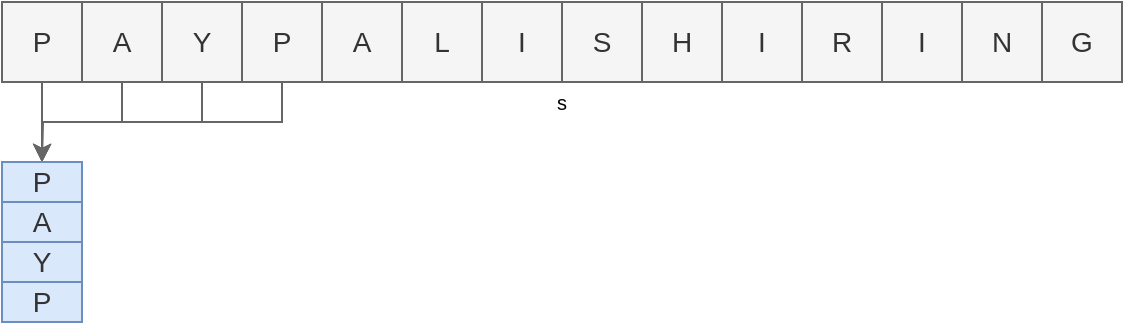 <mxfile version="26.0.9" pages="5">
  <diagram name="1" id="raGk_D8FTLXwgUmbc4jt">
    <mxGraphModel dx="1185" dy="703" grid="1" gridSize="10" guides="1" tooltips="1" connect="1" arrows="1" fold="1" page="1" pageScale="1" pageWidth="640" pageHeight="240" math="0" shadow="0">
      <root>
        <mxCell id="0" />
        <mxCell id="1" parent="0" />
        <mxCell id="SknVcffftGYhGxAlP0kb-1" style="edgeStyle=orthogonalEdgeStyle;rounded=0;orthogonalLoop=1;jettySize=auto;html=1;exitX=0.5;exitY=1;exitDx=0;exitDy=0;entryX=0.5;entryY=0;entryDx=0;entryDy=0;fillColor=#f5f5f5;strokeColor=#666666;" parent="1" source="zCmTgFsGxIaxcytd8qIg-1" target="fccvtc8DS6wXHd91cFdi-12" edge="1">
          <mxGeometry relative="1" as="geometry" />
        </mxCell>
        <mxCell id="zCmTgFsGxIaxcytd8qIg-1" value="P" style="text;html=1;align=center;verticalAlign=middle;whiteSpace=wrap;rounded=0;fillColor=#f5f5f5;strokeColor=#666666;fontSize=14;fontColor=#333333;" parent="1" vertex="1">
          <mxGeometry x="40" y="40" width="40" height="40" as="geometry" />
        </mxCell>
        <mxCell id="SknVcffftGYhGxAlP0kb-2" style="edgeStyle=orthogonalEdgeStyle;rounded=0;orthogonalLoop=1;jettySize=auto;html=1;exitX=0.5;exitY=1;exitDx=0;exitDy=0;entryX=0.5;entryY=0;entryDx=0;entryDy=0;fillColor=#f5f5f5;strokeColor=#666666;" parent="1" source="zCmTgFsGxIaxcytd8qIg-2" target="fccvtc8DS6wXHd91cFdi-12" edge="1">
          <mxGeometry relative="1" as="geometry" />
        </mxCell>
        <mxCell id="zCmTgFsGxIaxcytd8qIg-2" value="A" style="text;html=1;align=center;verticalAlign=middle;whiteSpace=wrap;rounded=0;fillColor=#f5f5f5;strokeColor=#666666;fontSize=14;fontColor=#333333;" parent="1" vertex="1">
          <mxGeometry x="80" y="40" width="40" height="40" as="geometry" />
        </mxCell>
        <mxCell id="SknVcffftGYhGxAlP0kb-3" style="edgeStyle=orthogonalEdgeStyle;rounded=0;orthogonalLoop=1;jettySize=auto;html=1;exitX=0.5;exitY=1;exitDx=0;exitDy=0;fillColor=#f5f5f5;strokeColor=#666666;" parent="1" source="zCmTgFsGxIaxcytd8qIg-3" edge="1">
          <mxGeometry relative="1" as="geometry">
            <mxPoint x="60" y="120" as="targetPoint" />
          </mxGeometry>
        </mxCell>
        <mxCell id="zCmTgFsGxIaxcytd8qIg-3" value="Y" style="text;html=1;align=center;verticalAlign=middle;whiteSpace=wrap;rounded=0;fillColor=#f5f5f5;strokeColor=#666666;fontSize=14;fontColor=#333333;" parent="1" vertex="1">
          <mxGeometry x="120" y="40" width="40" height="40" as="geometry" />
        </mxCell>
        <mxCell id="SknVcffftGYhGxAlP0kb-4" style="edgeStyle=orthogonalEdgeStyle;rounded=0;orthogonalLoop=1;jettySize=auto;html=1;exitX=0.5;exitY=1;exitDx=0;exitDy=0;entryX=0.5;entryY=0;entryDx=0;entryDy=0;fillColor=#f5f5f5;strokeColor=#666666;" parent="1" source="zCmTgFsGxIaxcytd8qIg-4" target="fccvtc8DS6wXHd91cFdi-12" edge="1">
          <mxGeometry relative="1" as="geometry" />
        </mxCell>
        <mxCell id="zCmTgFsGxIaxcytd8qIg-4" value="P" style="text;html=1;align=center;verticalAlign=middle;whiteSpace=wrap;rounded=0;fillColor=#f5f5f5;strokeColor=#666666;fontSize=14;fontColor=#333333;" parent="1" vertex="1">
          <mxGeometry x="160" y="40" width="40" height="40" as="geometry" />
        </mxCell>
        <mxCell id="AQBsLTuEEX6UYwU5JBV7-1" value="s" style="text;html=1;align=center;verticalAlign=middle;whiteSpace=wrap;rounded=0;fontSize=10;" parent="1" vertex="1">
          <mxGeometry x="40" y="80" width="560" height="20" as="geometry" />
        </mxCell>
        <mxCell id="fccvtc8DS6wXHd91cFdi-1" value="A" style="text;html=1;align=center;verticalAlign=middle;whiteSpace=wrap;rounded=0;fillColor=#f5f5f5;strokeColor=#666666;fontSize=14;fontColor=#333333;" parent="1" vertex="1">
          <mxGeometry x="200" y="40" width="40" height="40" as="geometry" />
        </mxCell>
        <mxCell id="fccvtc8DS6wXHd91cFdi-2" value="L" style="text;html=1;align=center;verticalAlign=middle;whiteSpace=wrap;rounded=0;fillColor=#f5f5f5;strokeColor=#666666;fontSize=14;fontColor=#333333;" parent="1" vertex="1">
          <mxGeometry x="240" y="40" width="40" height="40" as="geometry" />
        </mxCell>
        <mxCell id="fccvtc8DS6wXHd91cFdi-3" value="I" style="text;html=1;align=center;verticalAlign=middle;whiteSpace=wrap;rounded=0;fillColor=#f5f5f5;strokeColor=#666666;fontSize=14;fontColor=#333333;" parent="1" vertex="1">
          <mxGeometry x="280" y="40" width="40" height="40" as="geometry" />
        </mxCell>
        <mxCell id="fccvtc8DS6wXHd91cFdi-4" value="S" style="text;html=1;align=center;verticalAlign=middle;whiteSpace=wrap;rounded=0;fillColor=#f5f5f5;strokeColor=#666666;fontSize=14;fontColor=#333333;" parent="1" vertex="1">
          <mxGeometry x="320" y="40" width="40" height="40" as="geometry" />
        </mxCell>
        <mxCell id="fccvtc8DS6wXHd91cFdi-5" value="H" style="text;html=1;align=center;verticalAlign=middle;whiteSpace=wrap;rounded=0;fillColor=#f5f5f5;strokeColor=#666666;fontSize=14;fontColor=#333333;" parent="1" vertex="1">
          <mxGeometry x="360" y="40" width="40" height="40" as="geometry" />
        </mxCell>
        <mxCell id="fccvtc8DS6wXHd91cFdi-6" value="I" style="text;html=1;align=center;verticalAlign=middle;whiteSpace=wrap;rounded=0;fillColor=#f5f5f5;strokeColor=#666666;fontSize=14;fontColor=#333333;" parent="1" vertex="1">
          <mxGeometry x="400" y="40" width="40" height="40" as="geometry" />
        </mxCell>
        <mxCell id="fccvtc8DS6wXHd91cFdi-7" value="R" style="text;html=1;align=center;verticalAlign=middle;whiteSpace=wrap;rounded=0;fillColor=#f5f5f5;strokeColor=#666666;fontSize=14;fontColor=#333333;" parent="1" vertex="1">
          <mxGeometry x="440" y="40" width="40" height="40" as="geometry" />
        </mxCell>
        <mxCell id="fccvtc8DS6wXHd91cFdi-8" value="I" style="text;html=1;align=center;verticalAlign=middle;whiteSpace=wrap;rounded=0;fillColor=#f5f5f5;strokeColor=#666666;fontSize=14;fontColor=#333333;" parent="1" vertex="1">
          <mxGeometry x="480" y="40" width="40" height="40" as="geometry" />
        </mxCell>
        <mxCell id="fccvtc8DS6wXHd91cFdi-9" value="N" style="text;html=1;align=center;verticalAlign=middle;whiteSpace=wrap;rounded=0;fillColor=#f5f5f5;strokeColor=#666666;fontSize=14;fontColor=#333333;" parent="1" vertex="1">
          <mxGeometry x="520" y="40" width="40" height="40" as="geometry" />
        </mxCell>
        <mxCell id="fccvtc8DS6wXHd91cFdi-10" value="G" style="text;html=1;align=center;verticalAlign=middle;whiteSpace=wrap;rounded=0;fillColor=#f5f5f5;strokeColor=#666666;fontSize=14;fontColor=#333333;" parent="1" vertex="1">
          <mxGeometry x="560" y="40" width="40" height="40" as="geometry" />
        </mxCell>
        <mxCell id="fccvtc8DS6wXHd91cFdi-12" value="P" style="text;html=1;align=center;verticalAlign=middle;whiteSpace=wrap;rounded=0;fillColor=#dae8fc;strokeColor=#6c8ebf;fontSize=14;fontColor=#333333;" parent="1" vertex="1">
          <mxGeometry x="40" y="120" width="40" height="20" as="geometry" />
        </mxCell>
        <mxCell id="fccvtc8DS6wXHd91cFdi-13" value="A" style="text;html=1;align=center;verticalAlign=middle;whiteSpace=wrap;rounded=0;fillColor=#dae8fc;strokeColor=#6c8ebf;fontSize=14;fontColor=#333333;" parent="1" vertex="1">
          <mxGeometry x="40" y="140" width="40" height="20" as="geometry" />
        </mxCell>
        <mxCell id="fccvtc8DS6wXHd91cFdi-14" value="Y" style="text;html=1;align=center;verticalAlign=middle;whiteSpace=wrap;rounded=0;fillColor=#dae8fc;strokeColor=#6c8ebf;fontSize=14;fontColor=#333333;" parent="1" vertex="1">
          <mxGeometry x="40" y="160" width="40" height="20" as="geometry" />
        </mxCell>
        <mxCell id="fccvtc8DS6wXHd91cFdi-28" value="P" style="text;html=1;align=center;verticalAlign=middle;whiteSpace=wrap;rounded=0;fillColor=#dae8fc;strokeColor=#6c8ebf;fontSize=14;fontColor=#333333;" parent="1" vertex="1">
          <mxGeometry x="40" y="180" width="40" height="20" as="geometry" />
        </mxCell>
      </root>
    </mxGraphModel>
  </diagram>
  <diagram name="2" id="pLdqUWkzOacchGWKnV4S">
    <mxGraphModel dx="988" dy="586" grid="1" gridSize="10" guides="1" tooltips="1" connect="1" arrows="1" fold="1" page="1" pageScale="1" pageWidth="480" pageHeight="240" math="0" shadow="0">
      <root>
        <mxCell id="7qvaQjOoVcMd0rVltmVl-0" />
        <mxCell id="7qvaQjOoVcMd0rVltmVl-1" parent="7qvaQjOoVcMd0rVltmVl-0" />
        <mxCell id="6KMdLJ_vpJ4N6ALV082E-1" style="edgeStyle=orthogonalEdgeStyle;rounded=0;orthogonalLoop=1;jettySize=auto;html=1;exitX=0.5;exitY=1;exitDx=0;exitDy=0;entryX=0.5;entryY=0;entryDx=0;entryDy=0;fillColor=#f5f5f5;strokeColor=#666666;" parent="7qvaQjOoVcMd0rVltmVl-1" source="7qvaQjOoVcMd0rVltmVl-5" target="zoTEyFEIQPIvedyVPsyX-3" edge="1">
          <mxGeometry relative="1" as="geometry">
            <Array as="points">
              <mxPoint x="60" y="110" />
              <mxPoint x="100" y="110" />
            </Array>
          </mxGeometry>
        </mxCell>
        <mxCell id="7qvaQjOoVcMd0rVltmVl-5" value="A" style="text;html=1;align=center;verticalAlign=middle;whiteSpace=wrap;rounded=0;fillColor=#f5f5f5;strokeColor=#666666;fontSize=14;fontColor=#333333;" parent="7qvaQjOoVcMd0rVltmVl-1" vertex="1">
          <mxGeometry x="40" y="40" width="40" height="40" as="geometry" />
        </mxCell>
        <mxCell id="7qvaQjOoVcMd0rVltmVl-6" value="s" style="text;html=1;align=center;verticalAlign=middle;whiteSpace=wrap;rounded=0;fontSize=10;" parent="7qvaQjOoVcMd0rVltmVl-1" vertex="1">
          <mxGeometry x="40" y="80" width="400" height="20" as="geometry" />
        </mxCell>
        <mxCell id="6KMdLJ_vpJ4N6ALV082E-0" style="edgeStyle=orthogonalEdgeStyle;rounded=0;orthogonalLoop=1;jettySize=auto;html=1;exitX=0.5;exitY=1;exitDx=0;exitDy=0;entryX=0.5;entryY=0;entryDx=0;entryDy=0;fillColor=#f5f5f5;strokeColor=#666666;" parent="7qvaQjOoVcMd0rVltmVl-1" source="7qvaQjOoVcMd0rVltmVl-7" target="6KMdLJ_vpJ4N6ALV082E-3" edge="1">
          <mxGeometry relative="1" as="geometry">
            <mxPoint x="120" y="120" as="targetPoint" />
            <Array as="points">
              <mxPoint x="100" y="90" />
              <mxPoint x="140" y="90" />
            </Array>
          </mxGeometry>
        </mxCell>
        <mxCell id="7qvaQjOoVcMd0rVltmVl-7" value="L" style="text;html=1;align=center;verticalAlign=middle;whiteSpace=wrap;rounded=0;fillColor=#f5f5f5;strokeColor=#666666;fontSize=14;fontColor=#333333;" parent="7qvaQjOoVcMd0rVltmVl-1" vertex="1">
          <mxGeometry x="80" y="40" width="40" height="40" as="geometry" />
        </mxCell>
        <mxCell id="7qvaQjOoVcMd0rVltmVl-8" value="I" style="text;html=1;align=center;verticalAlign=middle;whiteSpace=wrap;rounded=0;fillColor=#f5f5f5;strokeColor=#666666;fontSize=14;fontColor=#333333;" parent="7qvaQjOoVcMd0rVltmVl-1" vertex="1">
          <mxGeometry x="120" y="40" width="40" height="40" as="geometry" />
        </mxCell>
        <mxCell id="7qvaQjOoVcMd0rVltmVl-9" value="S" style="text;html=1;align=center;verticalAlign=middle;whiteSpace=wrap;rounded=0;fillColor=#f5f5f5;strokeColor=#666666;fontSize=14;fontColor=#333333;" parent="7qvaQjOoVcMd0rVltmVl-1" vertex="1">
          <mxGeometry x="160" y="40" width="40" height="40" as="geometry" />
        </mxCell>
        <mxCell id="7qvaQjOoVcMd0rVltmVl-11" value="H" style="text;html=1;align=center;verticalAlign=middle;whiteSpace=wrap;rounded=0;fillColor=#f5f5f5;strokeColor=#666666;fontSize=14;fontColor=#333333;" parent="7qvaQjOoVcMd0rVltmVl-1" vertex="1">
          <mxGeometry x="200" y="40" width="40" height="40" as="geometry" />
        </mxCell>
        <mxCell id="7qvaQjOoVcMd0rVltmVl-12" value="I" style="text;html=1;align=center;verticalAlign=middle;whiteSpace=wrap;rounded=0;fillColor=#f5f5f5;strokeColor=#666666;fontSize=14;fontColor=#333333;" parent="7qvaQjOoVcMd0rVltmVl-1" vertex="1">
          <mxGeometry x="240" y="40" width="40" height="40" as="geometry" />
        </mxCell>
        <mxCell id="7qvaQjOoVcMd0rVltmVl-13" value="R" style="text;html=1;align=center;verticalAlign=middle;whiteSpace=wrap;rounded=0;fillColor=#f5f5f5;strokeColor=#666666;fontSize=14;fontColor=#333333;" parent="7qvaQjOoVcMd0rVltmVl-1" vertex="1">
          <mxGeometry x="280" y="40" width="40" height="40" as="geometry" />
        </mxCell>
        <mxCell id="7qvaQjOoVcMd0rVltmVl-14" value="I" style="text;html=1;align=center;verticalAlign=middle;whiteSpace=wrap;rounded=0;fillColor=#f5f5f5;strokeColor=#666666;fontSize=14;fontColor=#333333;" parent="7qvaQjOoVcMd0rVltmVl-1" vertex="1">
          <mxGeometry x="320" y="40" width="40" height="40" as="geometry" />
        </mxCell>
        <mxCell id="7qvaQjOoVcMd0rVltmVl-15" value="N" style="text;html=1;align=center;verticalAlign=middle;whiteSpace=wrap;rounded=0;fillColor=#f5f5f5;strokeColor=#666666;fontSize=14;fontColor=#333333;" parent="7qvaQjOoVcMd0rVltmVl-1" vertex="1">
          <mxGeometry x="360" y="40" width="40" height="40" as="geometry" />
        </mxCell>
        <mxCell id="7qvaQjOoVcMd0rVltmVl-16" value="G" style="text;html=1;align=center;verticalAlign=middle;whiteSpace=wrap;rounded=0;fillColor=#f5f5f5;strokeColor=#666666;fontSize=14;fontColor=#333333;" parent="7qvaQjOoVcMd0rVltmVl-1" vertex="1">
          <mxGeometry x="400" y="40" width="40" height="40" as="geometry" />
        </mxCell>
        <mxCell id="7qvaQjOoVcMd0rVltmVl-17" value="P" style="text;html=1;align=center;verticalAlign=middle;whiteSpace=wrap;rounded=0;fillColor=#f5f5f5;strokeColor=#666666;fontSize=14;fontColor=#333333;" parent="7qvaQjOoVcMd0rVltmVl-1" vertex="1">
          <mxGeometry x="40" y="120" width="40" height="20" as="geometry" />
        </mxCell>
        <mxCell id="7qvaQjOoVcMd0rVltmVl-18" value="A" style="text;html=1;align=center;verticalAlign=middle;whiteSpace=wrap;rounded=0;fillColor=#f5f5f5;strokeColor=#666666;fontSize=14;fontColor=#333333;" parent="7qvaQjOoVcMd0rVltmVl-1" vertex="1">
          <mxGeometry x="40" y="140" width="40" height="20" as="geometry" />
        </mxCell>
        <mxCell id="7qvaQjOoVcMd0rVltmVl-19" value="Y" style="text;html=1;align=center;verticalAlign=middle;whiteSpace=wrap;rounded=0;fillColor=#f5f5f5;strokeColor=#666666;fontSize=14;fontColor=#333333;" parent="7qvaQjOoVcMd0rVltmVl-1" vertex="1">
          <mxGeometry x="40" y="160" width="40" height="20" as="geometry" />
        </mxCell>
        <mxCell id="7qvaQjOoVcMd0rVltmVl-20" value="P" style="text;html=1;align=center;verticalAlign=middle;whiteSpace=wrap;rounded=0;fillColor=#f5f5f5;strokeColor=#666666;fontSize=14;fontColor=#333333;" parent="7qvaQjOoVcMd0rVltmVl-1" vertex="1">
          <mxGeometry x="40" y="180" width="40" height="20" as="geometry" />
        </mxCell>
        <mxCell id="zoTEyFEIQPIvedyVPsyX-0" value="" style="text;html=1;align=center;verticalAlign=middle;whiteSpace=wrap;rounded=0;fillColor=#dae8fc;strokeColor=#6c8ebf;fontSize=14;" parent="7qvaQjOoVcMd0rVltmVl-1" vertex="1">
          <mxGeometry x="80" y="180" width="40" height="20" as="geometry" />
        </mxCell>
        <mxCell id="zoTEyFEIQPIvedyVPsyX-1" value="A" style="text;html=1;align=center;verticalAlign=middle;whiteSpace=wrap;rounded=0;fillColor=#dae8fc;strokeColor=#6c8ebf;fontSize=14;fontColor=#333333;" parent="7qvaQjOoVcMd0rVltmVl-1" vertex="1">
          <mxGeometry x="80" y="160" width="40" height="20" as="geometry" />
        </mxCell>
        <mxCell id="zoTEyFEIQPIvedyVPsyX-2" value="" style="text;html=1;align=center;verticalAlign=middle;whiteSpace=wrap;rounded=0;fillColor=#dae8fc;strokeColor=#6c8ebf;fontSize=14;" parent="7qvaQjOoVcMd0rVltmVl-1" vertex="1">
          <mxGeometry x="80" y="140" width="40" height="20" as="geometry" />
        </mxCell>
        <mxCell id="zoTEyFEIQPIvedyVPsyX-3" value="" style="text;html=1;align=center;verticalAlign=middle;whiteSpace=wrap;rounded=0;fillColor=#dae8fc;strokeColor=#6c8ebf;fontSize=14;" parent="7qvaQjOoVcMd0rVltmVl-1" vertex="1">
          <mxGeometry x="80" y="120" width="40" height="20" as="geometry" />
        </mxCell>
        <mxCell id="6KMdLJ_vpJ4N6ALV082E-2" value="L" style="text;html=1;align=center;verticalAlign=middle;whiteSpace=wrap;rounded=0;fillColor=#d5e8d4;strokeColor=#82b366;fontSize=14;fontColor=#333333;" parent="7qvaQjOoVcMd0rVltmVl-1" vertex="1">
          <mxGeometry x="120" y="140" width="40" height="20" as="geometry" />
        </mxCell>
        <mxCell id="6KMdLJ_vpJ4N6ALV082E-3" value="" style="text;html=1;align=center;verticalAlign=middle;whiteSpace=wrap;rounded=0;fillColor=#d5e8d4;strokeColor=#82b366;fontSize=14;" parent="7qvaQjOoVcMd0rVltmVl-1" vertex="1">
          <mxGeometry x="120" y="120" width="40" height="20" as="geometry" />
        </mxCell>
        <mxCell id="6KMdLJ_vpJ4N6ALV082E-4" value="" style="text;html=1;align=center;verticalAlign=middle;whiteSpace=wrap;rounded=0;fillColor=#d5e8d4;strokeColor=#82b366;fontSize=14;" parent="7qvaQjOoVcMd0rVltmVl-1" vertex="1">
          <mxGeometry x="120" y="180" width="40" height="20" as="geometry" />
        </mxCell>
        <mxCell id="6KMdLJ_vpJ4N6ALV082E-5" value="" style="text;html=1;align=center;verticalAlign=middle;whiteSpace=wrap;rounded=0;fillColor=#d5e8d4;strokeColor=#82b366;fontSize=14;" parent="7qvaQjOoVcMd0rVltmVl-1" vertex="1">
          <mxGeometry x="120" y="160" width="40" height="20" as="geometry" />
        </mxCell>
      </root>
    </mxGraphModel>
  </diagram>
  <diagram name="3" id="mKX4jyop9hvF3eCCz4-y">
    <mxGraphModel dx="988" dy="586" grid="1" gridSize="10" guides="1" tooltips="1" connect="1" arrows="1" fold="1" page="1" pageScale="1" pageWidth="400" pageHeight="240" math="0" shadow="0">
      <root>
        <mxCell id="-mNfZ-u1-fNaXwGYvWg9-0" />
        <mxCell id="-mNfZ-u1-fNaXwGYvWg9-1" parent="-mNfZ-u1-fNaXwGYvWg9-0" />
        <mxCell id="-mNfZ-u1-fNaXwGYvWg9-4" value="s" style="text;html=1;align=center;verticalAlign=middle;whiteSpace=wrap;rounded=0;fontSize=10;" parent="-mNfZ-u1-fNaXwGYvWg9-1" vertex="1">
          <mxGeometry x="40" y="80" width="320" height="20" as="geometry" />
        </mxCell>
        <mxCell id="kVIdQJ6XvEZNWvDKbSXt-3" style="edgeStyle=orthogonalEdgeStyle;rounded=0;orthogonalLoop=1;jettySize=auto;html=1;exitX=0.5;exitY=1;exitDx=0;exitDy=0;entryX=0.5;entryY=0;entryDx=0;entryDy=0;fillColor=#f5f5f5;strokeColor=#666666;" parent="-mNfZ-u1-fNaXwGYvWg9-1" source="-mNfZ-u1-fNaXwGYvWg9-8" target="-mNfZ-u1-fNaXwGYvWg9-29" edge="1">
          <mxGeometry relative="1" as="geometry" />
        </mxCell>
        <mxCell id="-mNfZ-u1-fNaXwGYvWg9-8" value="I" style="text;html=1;align=center;verticalAlign=middle;whiteSpace=wrap;rounded=0;fillColor=#f5f5f5;strokeColor=#666666;fontSize=14;fontColor=#333333;" parent="-mNfZ-u1-fNaXwGYvWg9-1" vertex="1">
          <mxGeometry x="40" y="40" width="40" height="40" as="geometry" />
        </mxCell>
        <mxCell id="kVIdQJ6XvEZNWvDKbSXt-2" style="edgeStyle=orthogonalEdgeStyle;rounded=0;orthogonalLoop=1;jettySize=auto;html=1;exitX=0.5;exitY=1;exitDx=0;exitDy=0;entryX=0.5;entryY=0;entryDx=0;entryDy=0;fillColor=#f5f5f5;strokeColor=#666666;" parent="-mNfZ-u1-fNaXwGYvWg9-1" source="-mNfZ-u1-fNaXwGYvWg9-9" target="-mNfZ-u1-fNaXwGYvWg9-29" edge="1">
          <mxGeometry relative="1" as="geometry" />
        </mxCell>
        <mxCell id="-mNfZ-u1-fNaXwGYvWg9-9" value="S" style="text;html=1;align=center;verticalAlign=middle;whiteSpace=wrap;rounded=0;fillColor=#f5f5f5;strokeColor=#666666;fontSize=14;fontColor=#333333;" parent="-mNfZ-u1-fNaXwGYvWg9-1" vertex="1">
          <mxGeometry x="80" y="40" width="40" height="40" as="geometry" />
        </mxCell>
        <mxCell id="kVIdQJ6XvEZNWvDKbSXt-1" style="edgeStyle=orthogonalEdgeStyle;rounded=0;orthogonalLoop=1;jettySize=auto;html=1;exitX=0.5;exitY=1;exitDx=0;exitDy=0;entryX=0.5;entryY=0;entryDx=0;entryDy=0;fillColor=#f5f5f5;strokeColor=#666666;" parent="-mNfZ-u1-fNaXwGYvWg9-1" source="-mNfZ-u1-fNaXwGYvWg9-10" target="-mNfZ-u1-fNaXwGYvWg9-29" edge="1">
          <mxGeometry relative="1" as="geometry" />
        </mxCell>
        <mxCell id="-mNfZ-u1-fNaXwGYvWg9-10" value="H" style="text;html=1;align=center;verticalAlign=middle;whiteSpace=wrap;rounded=0;fillColor=#f5f5f5;strokeColor=#666666;fontSize=14;fontColor=#333333;" parent="-mNfZ-u1-fNaXwGYvWg9-1" vertex="1">
          <mxGeometry x="120" y="40" width="40" height="40" as="geometry" />
        </mxCell>
        <mxCell id="kVIdQJ6XvEZNWvDKbSXt-0" style="edgeStyle=orthogonalEdgeStyle;rounded=0;orthogonalLoop=1;jettySize=auto;html=1;exitX=0.5;exitY=1;exitDx=0;exitDy=0;entryX=0.5;entryY=0;entryDx=0;entryDy=0;fillColor=#f5f5f5;strokeColor=#666666;" parent="-mNfZ-u1-fNaXwGYvWg9-1" source="-mNfZ-u1-fNaXwGYvWg9-11" target="-mNfZ-u1-fNaXwGYvWg9-29" edge="1">
          <mxGeometry relative="1" as="geometry" />
        </mxCell>
        <mxCell id="-mNfZ-u1-fNaXwGYvWg9-11" value="I" style="text;html=1;align=center;verticalAlign=middle;whiteSpace=wrap;rounded=0;fillColor=#f5f5f5;strokeColor=#666666;fontSize=14;fontColor=#333333;" parent="-mNfZ-u1-fNaXwGYvWg9-1" vertex="1">
          <mxGeometry x="160" y="40" width="40" height="40" as="geometry" />
        </mxCell>
        <mxCell id="-mNfZ-u1-fNaXwGYvWg9-12" value="R" style="text;html=1;align=center;verticalAlign=middle;whiteSpace=wrap;rounded=0;fillColor=#f5f5f5;strokeColor=#666666;fontSize=14;fontColor=#333333;" parent="-mNfZ-u1-fNaXwGYvWg9-1" vertex="1">
          <mxGeometry x="200" y="40" width="40" height="40" as="geometry" />
        </mxCell>
        <mxCell id="-mNfZ-u1-fNaXwGYvWg9-13" value="I" style="text;html=1;align=center;verticalAlign=middle;whiteSpace=wrap;rounded=0;fillColor=#f5f5f5;strokeColor=#666666;fontSize=14;fontColor=#333333;" parent="-mNfZ-u1-fNaXwGYvWg9-1" vertex="1">
          <mxGeometry x="240" y="40" width="40" height="40" as="geometry" />
        </mxCell>
        <mxCell id="-mNfZ-u1-fNaXwGYvWg9-14" value="N" style="text;html=1;align=center;verticalAlign=middle;whiteSpace=wrap;rounded=0;fillColor=#f5f5f5;strokeColor=#666666;fontSize=14;fontColor=#333333;" parent="-mNfZ-u1-fNaXwGYvWg9-1" vertex="1">
          <mxGeometry x="280" y="40" width="40" height="40" as="geometry" />
        </mxCell>
        <mxCell id="-mNfZ-u1-fNaXwGYvWg9-15" value="G" style="text;html=1;align=center;verticalAlign=middle;whiteSpace=wrap;rounded=0;fillColor=#f5f5f5;strokeColor=#666666;fontSize=14;fontColor=#333333;" parent="-mNfZ-u1-fNaXwGYvWg9-1" vertex="1">
          <mxGeometry x="320" y="40" width="40" height="40" as="geometry" />
        </mxCell>
        <mxCell id="-mNfZ-u1-fNaXwGYvWg9-16" value="P" style="text;html=1;align=center;verticalAlign=middle;whiteSpace=wrap;rounded=0;fillColor=#f5f5f5;strokeColor=#666666;fontSize=14;fontColor=#333333;" parent="-mNfZ-u1-fNaXwGYvWg9-1" vertex="1">
          <mxGeometry x="40" y="120" width="40" height="20" as="geometry" />
        </mxCell>
        <mxCell id="-mNfZ-u1-fNaXwGYvWg9-17" value="A" style="text;html=1;align=center;verticalAlign=middle;whiteSpace=wrap;rounded=0;fillColor=#f5f5f5;strokeColor=#666666;fontSize=14;fontColor=#333333;" parent="-mNfZ-u1-fNaXwGYvWg9-1" vertex="1">
          <mxGeometry x="40" y="140" width="40" height="20" as="geometry" />
        </mxCell>
        <mxCell id="-mNfZ-u1-fNaXwGYvWg9-18" value="Y" style="text;html=1;align=center;verticalAlign=middle;whiteSpace=wrap;rounded=0;fillColor=#f5f5f5;strokeColor=#666666;fontSize=14;fontColor=#333333;" parent="-mNfZ-u1-fNaXwGYvWg9-1" vertex="1">
          <mxGeometry x="40" y="160" width="40" height="20" as="geometry" />
        </mxCell>
        <mxCell id="-mNfZ-u1-fNaXwGYvWg9-19" value="P" style="text;html=1;align=center;verticalAlign=middle;whiteSpace=wrap;rounded=0;fillColor=#f5f5f5;strokeColor=#666666;fontSize=14;fontColor=#333333;" parent="-mNfZ-u1-fNaXwGYvWg9-1" vertex="1">
          <mxGeometry x="40" y="180" width="40" height="20" as="geometry" />
        </mxCell>
        <mxCell id="-mNfZ-u1-fNaXwGYvWg9-20" value="" style="text;html=1;align=center;verticalAlign=middle;whiteSpace=wrap;rounded=0;fillColor=#f5f5f5;strokeColor=#666666;fontSize=14;fontColor=#333333;" parent="-mNfZ-u1-fNaXwGYvWg9-1" vertex="1">
          <mxGeometry x="80" y="180" width="40" height="20" as="geometry" />
        </mxCell>
        <mxCell id="-mNfZ-u1-fNaXwGYvWg9-21" value="A" style="text;html=1;align=center;verticalAlign=middle;whiteSpace=wrap;rounded=0;fillColor=#f5f5f5;strokeColor=#666666;fontSize=14;fontColor=#333333;" parent="-mNfZ-u1-fNaXwGYvWg9-1" vertex="1">
          <mxGeometry x="80" y="160" width="40" height="20" as="geometry" />
        </mxCell>
        <mxCell id="-mNfZ-u1-fNaXwGYvWg9-22" value="" style="text;html=1;align=center;verticalAlign=middle;whiteSpace=wrap;rounded=0;fillColor=#f5f5f5;strokeColor=#666666;fontSize=14;fontColor=#333333;" parent="-mNfZ-u1-fNaXwGYvWg9-1" vertex="1">
          <mxGeometry x="80" y="140" width="40" height="20" as="geometry" />
        </mxCell>
        <mxCell id="-mNfZ-u1-fNaXwGYvWg9-23" value="" style="text;html=1;align=center;verticalAlign=middle;whiteSpace=wrap;rounded=0;fillColor=#f5f5f5;strokeColor=#666666;fontSize=14;fontColor=#333333;" parent="-mNfZ-u1-fNaXwGYvWg9-1" vertex="1">
          <mxGeometry x="80" y="120" width="40" height="20" as="geometry" />
        </mxCell>
        <mxCell id="-mNfZ-u1-fNaXwGYvWg9-24" value="L" style="text;html=1;align=center;verticalAlign=middle;whiteSpace=wrap;rounded=0;fillColor=#f5f5f5;strokeColor=#666666;fontSize=14;fontColor=#333333;" parent="-mNfZ-u1-fNaXwGYvWg9-1" vertex="1">
          <mxGeometry x="120" y="140" width="40" height="20" as="geometry" />
        </mxCell>
        <mxCell id="-mNfZ-u1-fNaXwGYvWg9-25" value="" style="text;html=1;align=center;verticalAlign=middle;whiteSpace=wrap;rounded=0;fillColor=#f5f5f5;strokeColor=#666666;fontSize=14;fontColor=#333333;" parent="-mNfZ-u1-fNaXwGYvWg9-1" vertex="1">
          <mxGeometry x="120" y="120" width="40" height="20" as="geometry" />
        </mxCell>
        <mxCell id="-mNfZ-u1-fNaXwGYvWg9-26" value="" style="text;html=1;align=center;verticalAlign=middle;whiteSpace=wrap;rounded=0;fillColor=#f5f5f5;strokeColor=#666666;fontSize=14;fontColor=#333333;" parent="-mNfZ-u1-fNaXwGYvWg9-1" vertex="1">
          <mxGeometry x="120" y="180" width="40" height="20" as="geometry" />
        </mxCell>
        <mxCell id="-mNfZ-u1-fNaXwGYvWg9-27" value="" style="text;html=1;align=center;verticalAlign=middle;whiteSpace=wrap;rounded=0;fillColor=#f5f5f5;strokeColor=#666666;fontSize=14;fontColor=#333333;" parent="-mNfZ-u1-fNaXwGYvWg9-1" vertex="1">
          <mxGeometry x="120" y="160" width="40" height="20" as="geometry" />
        </mxCell>
        <mxCell id="-mNfZ-u1-fNaXwGYvWg9-28" value="S" style="text;html=1;align=center;verticalAlign=middle;whiteSpace=wrap;rounded=0;fillColor=#dae8fc;strokeColor=#6c8ebf;fontSize=14;fontColor=#333333;" parent="-mNfZ-u1-fNaXwGYvWg9-1" vertex="1">
          <mxGeometry x="160" y="140" width="40" height="20" as="geometry" />
        </mxCell>
        <mxCell id="-mNfZ-u1-fNaXwGYvWg9-29" value="I" style="text;html=1;align=center;verticalAlign=middle;whiteSpace=wrap;rounded=0;fillColor=#dae8fc;strokeColor=#6c8ebf;fontSize=14;fontColor=#333333;" parent="-mNfZ-u1-fNaXwGYvWg9-1" vertex="1">
          <mxGeometry x="160" y="120" width="40" height="20" as="geometry" />
        </mxCell>
        <mxCell id="-mNfZ-u1-fNaXwGYvWg9-30" value="I" style="text;html=1;align=center;verticalAlign=middle;whiteSpace=wrap;rounded=0;fillColor=#dae8fc;strokeColor=#6c8ebf;fontSize=14;fontColor=#333333;" parent="-mNfZ-u1-fNaXwGYvWg9-1" vertex="1">
          <mxGeometry x="160" y="180" width="40" height="20" as="geometry" />
        </mxCell>
        <mxCell id="-mNfZ-u1-fNaXwGYvWg9-31" value="H" style="text;html=1;align=center;verticalAlign=middle;whiteSpace=wrap;rounded=0;fillColor=#dae8fc;strokeColor=#6c8ebf;fontSize=14;fontColor=#333333;" parent="-mNfZ-u1-fNaXwGYvWg9-1" vertex="1">
          <mxGeometry x="160" y="160" width="40" height="20" as="geometry" />
        </mxCell>
      </root>
    </mxGraphModel>
  </diagram>
  <diagram name="4" id="r0ozzWoMLx5OPuohjnLB">
    <mxGraphModel dx="988" dy="586" grid="1" gridSize="10" guides="1" tooltips="1" connect="1" arrows="1" fold="1" page="1" pageScale="1" pageWidth="320" pageHeight="240" math="0" shadow="0">
      <root>
        <mxCell id="kpgHF3QNHCkNAezouEzu-0" />
        <mxCell id="kpgHF3QNHCkNAezouEzu-1" parent="kpgHF3QNHCkNAezouEzu-0" />
        <mxCell id="60a7JUgw1e4UeG4iLDIM-8" style="edgeStyle=orthogonalEdgeStyle;rounded=0;orthogonalLoop=1;jettySize=auto;html=1;exitX=0.5;exitY=1;exitDx=0;exitDy=0;entryX=0.5;entryY=0;entryDx=0;entryDy=0;fillColor=#f5f5f5;strokeColor=#666666;" parent="kpgHF3QNHCkNAezouEzu-1" source="kpgHF3QNHCkNAezouEzu-11" target="60a7JUgw1e4UeG4iLDIM-3" edge="1">
          <mxGeometry relative="1" as="geometry">
            <Array as="points">
              <mxPoint x="60" y="110" />
              <mxPoint x="220" y="110" />
            </Array>
          </mxGeometry>
        </mxCell>
        <mxCell id="kpgHF3QNHCkNAezouEzu-11" value="R" style="text;html=1;align=center;verticalAlign=middle;whiteSpace=wrap;rounded=0;fillColor=#f5f5f5;strokeColor=#666666;fontSize=14;fontColor=#333333;" parent="kpgHF3QNHCkNAezouEzu-1" vertex="1">
          <mxGeometry x="40" y="40" width="40" height="40" as="geometry" />
        </mxCell>
        <mxCell id="60a7JUgw1e4UeG4iLDIM-9" style="edgeStyle=orthogonalEdgeStyle;rounded=0;orthogonalLoop=1;jettySize=auto;html=1;exitX=0.5;exitY=1;exitDx=0;exitDy=0;entryX=0.5;entryY=0;entryDx=0;entryDy=0;fillColor=#f5f5f5;strokeColor=#666666;" parent="kpgHF3QNHCkNAezouEzu-1" source="kpgHF3QNHCkNAezouEzu-12" target="60a7JUgw1e4UeG4iLDIM-5" edge="1">
          <mxGeometry relative="1" as="geometry">
            <Array as="points">
              <mxPoint x="100" y="90" />
              <mxPoint x="260" y="90" />
            </Array>
          </mxGeometry>
        </mxCell>
        <mxCell id="kpgHF3QNHCkNAezouEzu-12" value="I" style="text;html=1;align=center;verticalAlign=middle;whiteSpace=wrap;rounded=0;fillColor=#f5f5f5;strokeColor=#666666;fontSize=14;fontColor=#333333;" parent="kpgHF3QNHCkNAezouEzu-1" vertex="1">
          <mxGeometry x="80" y="40" width="40" height="40" as="geometry" />
        </mxCell>
        <mxCell id="kpgHF3QNHCkNAezouEzu-13" value="N" style="text;html=1;align=center;verticalAlign=middle;whiteSpace=wrap;rounded=0;fillColor=#f5f5f5;strokeColor=#666666;fontSize=14;fontColor=#333333;" parent="kpgHF3QNHCkNAezouEzu-1" vertex="1">
          <mxGeometry x="120" y="40" width="40" height="40" as="geometry" />
        </mxCell>
        <mxCell id="kpgHF3QNHCkNAezouEzu-14" value="G" style="text;html=1;align=center;verticalAlign=middle;whiteSpace=wrap;rounded=0;fillColor=#f5f5f5;strokeColor=#666666;fontSize=14;fontColor=#333333;" parent="kpgHF3QNHCkNAezouEzu-1" vertex="1">
          <mxGeometry x="160" y="40" width="40" height="40" as="geometry" />
        </mxCell>
        <mxCell id="kpgHF3QNHCkNAezouEzu-15" value="P" style="text;html=1;align=center;verticalAlign=middle;whiteSpace=wrap;rounded=0;fillColor=#f5f5f5;strokeColor=#666666;fontSize=14;fontColor=#333333;" parent="kpgHF3QNHCkNAezouEzu-1" vertex="1">
          <mxGeometry x="40" y="120" width="40" height="20" as="geometry" />
        </mxCell>
        <mxCell id="kpgHF3QNHCkNAezouEzu-16" value="A" style="text;html=1;align=center;verticalAlign=middle;whiteSpace=wrap;rounded=0;fillColor=#f5f5f5;strokeColor=#666666;fontSize=14;fontColor=#333333;" parent="kpgHF3QNHCkNAezouEzu-1" vertex="1">
          <mxGeometry x="40" y="140" width="40" height="20" as="geometry" />
        </mxCell>
        <mxCell id="kpgHF3QNHCkNAezouEzu-17" value="Y" style="text;html=1;align=center;verticalAlign=middle;whiteSpace=wrap;rounded=0;fillColor=#f5f5f5;strokeColor=#666666;fontSize=14;fontColor=#333333;" parent="kpgHF3QNHCkNAezouEzu-1" vertex="1">
          <mxGeometry x="40" y="160" width="40" height="20" as="geometry" />
        </mxCell>
        <mxCell id="kpgHF3QNHCkNAezouEzu-18" value="P" style="text;html=1;align=center;verticalAlign=middle;whiteSpace=wrap;rounded=0;fillColor=#f5f5f5;strokeColor=#666666;fontSize=14;fontColor=#333333;" parent="kpgHF3QNHCkNAezouEzu-1" vertex="1">
          <mxGeometry x="40" y="180" width="40" height="20" as="geometry" />
        </mxCell>
        <mxCell id="kpgHF3QNHCkNAezouEzu-19" value="" style="text;html=1;align=center;verticalAlign=middle;whiteSpace=wrap;rounded=0;fillColor=#f5f5f5;strokeColor=#666666;fontSize=14;fontColor=#333333;" parent="kpgHF3QNHCkNAezouEzu-1" vertex="1">
          <mxGeometry x="80" y="180" width="40" height="20" as="geometry" />
        </mxCell>
        <mxCell id="kpgHF3QNHCkNAezouEzu-20" value="A" style="text;html=1;align=center;verticalAlign=middle;whiteSpace=wrap;rounded=0;fillColor=#f5f5f5;strokeColor=#666666;fontSize=14;fontColor=#333333;" parent="kpgHF3QNHCkNAezouEzu-1" vertex="1">
          <mxGeometry x="80" y="160" width="40" height="20" as="geometry" />
        </mxCell>
        <mxCell id="kpgHF3QNHCkNAezouEzu-21" value="" style="text;html=1;align=center;verticalAlign=middle;whiteSpace=wrap;rounded=0;fillColor=#f5f5f5;strokeColor=#666666;fontSize=14;fontColor=#333333;" parent="kpgHF3QNHCkNAezouEzu-1" vertex="1">
          <mxGeometry x="80" y="140" width="40" height="20" as="geometry" />
        </mxCell>
        <mxCell id="kpgHF3QNHCkNAezouEzu-22" value="" style="text;html=1;align=center;verticalAlign=middle;whiteSpace=wrap;rounded=0;fillColor=#f5f5f5;strokeColor=#666666;fontSize=14;fontColor=#333333;" parent="kpgHF3QNHCkNAezouEzu-1" vertex="1">
          <mxGeometry x="80" y="120" width="40" height="20" as="geometry" />
        </mxCell>
        <mxCell id="kpgHF3QNHCkNAezouEzu-23" value="L" style="text;html=1;align=center;verticalAlign=middle;whiteSpace=wrap;rounded=0;fillColor=#f5f5f5;strokeColor=#666666;fontSize=14;fontColor=#333333;" parent="kpgHF3QNHCkNAezouEzu-1" vertex="1">
          <mxGeometry x="120" y="140" width="40" height="20" as="geometry" />
        </mxCell>
        <mxCell id="kpgHF3QNHCkNAezouEzu-24" value="" style="text;html=1;align=center;verticalAlign=middle;whiteSpace=wrap;rounded=0;fillColor=#f5f5f5;strokeColor=#666666;fontSize=14;fontColor=#333333;" parent="kpgHF3QNHCkNAezouEzu-1" vertex="1">
          <mxGeometry x="120" y="120" width="40" height="20" as="geometry" />
        </mxCell>
        <mxCell id="kpgHF3QNHCkNAezouEzu-25" value="" style="text;html=1;align=center;verticalAlign=middle;whiteSpace=wrap;rounded=0;fillColor=#f5f5f5;strokeColor=#666666;fontSize=14;fontColor=#333333;" parent="kpgHF3QNHCkNAezouEzu-1" vertex="1">
          <mxGeometry x="120" y="180" width="40" height="20" as="geometry" />
        </mxCell>
        <mxCell id="kpgHF3QNHCkNAezouEzu-26" value="" style="text;html=1;align=center;verticalAlign=middle;whiteSpace=wrap;rounded=0;fillColor=#f5f5f5;strokeColor=#666666;fontSize=14;fontColor=#333333;" parent="kpgHF3QNHCkNAezouEzu-1" vertex="1">
          <mxGeometry x="120" y="160" width="40" height="20" as="geometry" />
        </mxCell>
        <mxCell id="kpgHF3QNHCkNAezouEzu-27" value="S" style="text;html=1;align=center;verticalAlign=middle;whiteSpace=wrap;rounded=0;fillColor=#f5f5f5;strokeColor=#666666;fontSize=14;fontColor=#333333;" parent="kpgHF3QNHCkNAezouEzu-1" vertex="1">
          <mxGeometry x="160" y="140" width="40" height="20" as="geometry" />
        </mxCell>
        <mxCell id="kpgHF3QNHCkNAezouEzu-28" value="I" style="text;html=1;align=center;verticalAlign=middle;whiteSpace=wrap;rounded=0;fillColor=#f5f5f5;strokeColor=#666666;fontSize=14;fontColor=#333333;" parent="kpgHF3QNHCkNAezouEzu-1" vertex="1">
          <mxGeometry x="160" y="120" width="40" height="20" as="geometry" />
        </mxCell>
        <mxCell id="kpgHF3QNHCkNAezouEzu-29" value="I" style="text;html=1;align=center;verticalAlign=middle;whiteSpace=wrap;rounded=0;fillColor=#f5f5f5;strokeColor=#666666;fontSize=14;fontColor=#333333;" parent="kpgHF3QNHCkNAezouEzu-1" vertex="1">
          <mxGeometry x="160" y="180" width="40" height="20" as="geometry" />
        </mxCell>
        <mxCell id="kpgHF3QNHCkNAezouEzu-30" value="H" style="text;html=1;align=center;verticalAlign=middle;whiteSpace=wrap;rounded=0;fillColor=#f5f5f5;strokeColor=#666666;fontSize=14;fontColor=#333333;" parent="kpgHF3QNHCkNAezouEzu-1" vertex="1">
          <mxGeometry x="160" y="160" width="40" height="20" as="geometry" />
        </mxCell>
        <mxCell id="60a7JUgw1e4UeG4iLDIM-0" value="" style="text;html=1;align=center;verticalAlign=middle;whiteSpace=wrap;rounded=0;fillColor=#dae8fc;strokeColor=#6c8ebf;fontSize=14;" parent="kpgHF3QNHCkNAezouEzu-1" vertex="1">
          <mxGeometry x="200" y="180" width="40" height="20" as="geometry" />
        </mxCell>
        <mxCell id="60a7JUgw1e4UeG4iLDIM-1" value="R" style="text;html=1;align=center;verticalAlign=middle;whiteSpace=wrap;rounded=0;fillColor=#dae8fc;strokeColor=#6c8ebf;fontSize=14;fontColor=#333333;" parent="kpgHF3QNHCkNAezouEzu-1" vertex="1">
          <mxGeometry x="200" y="160" width="40" height="20" as="geometry" />
        </mxCell>
        <mxCell id="60a7JUgw1e4UeG4iLDIM-2" value="" style="text;html=1;align=center;verticalAlign=middle;whiteSpace=wrap;rounded=0;fillColor=#dae8fc;strokeColor=#6c8ebf;fontSize=14;" parent="kpgHF3QNHCkNAezouEzu-1" vertex="1">
          <mxGeometry x="200" y="140" width="40" height="20" as="geometry" />
        </mxCell>
        <mxCell id="60a7JUgw1e4UeG4iLDIM-3" value="" style="text;html=1;align=center;verticalAlign=middle;whiteSpace=wrap;rounded=0;fillColor=#dae8fc;strokeColor=#6c8ebf;fontSize=14;" parent="kpgHF3QNHCkNAezouEzu-1" vertex="1">
          <mxGeometry x="200" y="120" width="40" height="20" as="geometry" />
        </mxCell>
        <mxCell id="60a7JUgw1e4UeG4iLDIM-4" value="I" style="text;html=1;align=center;verticalAlign=middle;whiteSpace=wrap;rounded=0;fillColor=#d5e8d4;strokeColor=#82b366;fontSize=14;fontColor=#333333;" parent="kpgHF3QNHCkNAezouEzu-1" vertex="1">
          <mxGeometry x="240" y="140" width="40" height="20" as="geometry" />
        </mxCell>
        <mxCell id="60a7JUgw1e4UeG4iLDIM-5" value="" style="text;html=1;align=center;verticalAlign=middle;whiteSpace=wrap;rounded=0;fillColor=#d5e8d4;strokeColor=#82b366;fontSize=14;" parent="kpgHF3QNHCkNAezouEzu-1" vertex="1">
          <mxGeometry x="240" y="120" width="40" height="20" as="geometry" />
        </mxCell>
        <mxCell id="60a7JUgw1e4UeG4iLDIM-6" value="" style="text;html=1;align=center;verticalAlign=middle;whiteSpace=wrap;rounded=0;fillColor=#d5e8d4;strokeColor=#82b366;fontSize=14;" parent="kpgHF3QNHCkNAezouEzu-1" vertex="1">
          <mxGeometry x="240" y="180" width="40" height="20" as="geometry" />
        </mxCell>
        <mxCell id="60a7JUgw1e4UeG4iLDIM-7" value="" style="text;html=1;align=center;verticalAlign=middle;whiteSpace=wrap;rounded=0;fillColor=#d5e8d4;strokeColor=#82b366;fontSize=14;" parent="kpgHF3QNHCkNAezouEzu-1" vertex="1">
          <mxGeometry x="240" y="160" width="40" height="20" as="geometry" />
        </mxCell>
        <mxCell id="kpgHF3QNHCkNAezouEzu-2" value="s" style="text;html=1;align=center;verticalAlign=middle;whiteSpace=wrap;rounded=0;fontSize=10;" parent="kpgHF3QNHCkNAezouEzu-1" vertex="1">
          <mxGeometry x="40" y="80" width="160" height="20" as="geometry" />
        </mxCell>
      </root>
    </mxGraphModel>
  </diagram>
  <diagram name="5" id="UmBJ_xfkWAHSNr-9Bnxa">
    <mxGraphModel dx="988" dy="586" grid="1" gridSize="10" guides="1" tooltips="1" connect="1" arrows="1" fold="1" page="1" pageScale="1" pageWidth="360" pageHeight="240" math="0" shadow="0">
      <root>
        <mxCell id="WCbhPFMQW6KFd2YhhXLm-0" />
        <mxCell id="WCbhPFMQW6KFd2YhhXLm-1" parent="WCbhPFMQW6KFd2YhhXLm-0" />
        <mxCell id="dIYfcYv9srPcaGh6CHy6-4" style="edgeStyle=orthogonalEdgeStyle;rounded=0;orthogonalLoop=1;jettySize=auto;html=1;exitX=0.5;exitY=1;exitDx=0;exitDy=0;entryX=0.5;entryY=0;entryDx=0;entryDy=0;fillColor=#f5f5f5;strokeColor=#666666;" parent="WCbhPFMQW6KFd2YhhXLm-1" source="WCbhPFMQW6KFd2YhhXLm-6" target="dIYfcYv9srPcaGh6CHy6-1" edge="1">
          <mxGeometry relative="1" as="geometry" />
        </mxCell>
        <mxCell id="WCbhPFMQW6KFd2YhhXLm-6" value="N" style="text;html=1;align=center;verticalAlign=middle;whiteSpace=wrap;rounded=0;fillColor=#f5f5f5;strokeColor=#666666;fontSize=14;fontColor=#333333;" parent="WCbhPFMQW6KFd2YhhXLm-1" vertex="1">
          <mxGeometry x="40" y="40" width="40" height="40" as="geometry" />
        </mxCell>
        <mxCell id="dIYfcYv9srPcaGh6CHy6-5" style="edgeStyle=orthogonalEdgeStyle;rounded=0;orthogonalLoop=1;jettySize=auto;html=1;exitX=0.5;exitY=1;exitDx=0;exitDy=0;entryX=0.5;entryY=0;entryDx=0;entryDy=0;fillColor=#f5f5f5;strokeColor=#666666;" parent="WCbhPFMQW6KFd2YhhXLm-1" source="WCbhPFMQW6KFd2YhhXLm-7" target="dIYfcYv9srPcaGh6CHy6-1" edge="1">
          <mxGeometry relative="1" as="geometry" />
        </mxCell>
        <mxCell id="WCbhPFMQW6KFd2YhhXLm-7" value="G" style="text;html=1;align=center;verticalAlign=middle;whiteSpace=wrap;rounded=0;fillColor=#f5f5f5;strokeColor=#666666;fontSize=14;fontColor=#333333;" parent="WCbhPFMQW6KFd2YhhXLm-1" vertex="1">
          <mxGeometry x="80" y="40" width="40" height="40" as="geometry" />
        </mxCell>
        <mxCell id="WCbhPFMQW6KFd2YhhXLm-8" value="P" style="text;html=1;align=center;verticalAlign=middle;whiteSpace=wrap;rounded=0;fillColor=#f5f5f5;strokeColor=#666666;fontSize=14;fontColor=#333333;" parent="WCbhPFMQW6KFd2YhhXLm-1" vertex="1">
          <mxGeometry x="40" y="120" width="40" height="20" as="geometry" />
        </mxCell>
        <mxCell id="WCbhPFMQW6KFd2YhhXLm-9" value="A" style="text;html=1;align=center;verticalAlign=middle;whiteSpace=wrap;rounded=0;fillColor=#f5f5f5;strokeColor=#666666;fontSize=14;fontColor=#333333;" parent="WCbhPFMQW6KFd2YhhXLm-1" vertex="1">
          <mxGeometry x="40" y="140" width="40" height="20" as="geometry" />
        </mxCell>
        <mxCell id="WCbhPFMQW6KFd2YhhXLm-10" value="Y" style="text;html=1;align=center;verticalAlign=middle;whiteSpace=wrap;rounded=0;fillColor=#f5f5f5;strokeColor=#666666;fontSize=14;fontColor=#333333;" parent="WCbhPFMQW6KFd2YhhXLm-1" vertex="1">
          <mxGeometry x="40" y="160" width="40" height="20" as="geometry" />
        </mxCell>
        <mxCell id="WCbhPFMQW6KFd2YhhXLm-11" value="P" style="text;html=1;align=center;verticalAlign=middle;whiteSpace=wrap;rounded=0;fillColor=#f5f5f5;strokeColor=#666666;fontSize=14;fontColor=#333333;" parent="WCbhPFMQW6KFd2YhhXLm-1" vertex="1">
          <mxGeometry x="40" y="180" width="40" height="20" as="geometry" />
        </mxCell>
        <mxCell id="WCbhPFMQW6KFd2YhhXLm-12" value="" style="text;html=1;align=center;verticalAlign=middle;whiteSpace=wrap;rounded=0;fillColor=#f5f5f5;strokeColor=#666666;fontSize=14;fontColor=#333333;" parent="WCbhPFMQW6KFd2YhhXLm-1" vertex="1">
          <mxGeometry x="80" y="180" width="40" height="20" as="geometry" />
        </mxCell>
        <mxCell id="WCbhPFMQW6KFd2YhhXLm-13" value="A" style="text;html=1;align=center;verticalAlign=middle;whiteSpace=wrap;rounded=0;fillColor=#f5f5f5;strokeColor=#666666;fontSize=14;fontColor=#333333;" parent="WCbhPFMQW6KFd2YhhXLm-1" vertex="1">
          <mxGeometry x="80" y="160" width="40" height="20" as="geometry" />
        </mxCell>
        <mxCell id="WCbhPFMQW6KFd2YhhXLm-14" value="" style="text;html=1;align=center;verticalAlign=middle;whiteSpace=wrap;rounded=0;fillColor=#f5f5f5;strokeColor=#666666;fontSize=14;fontColor=#333333;" parent="WCbhPFMQW6KFd2YhhXLm-1" vertex="1">
          <mxGeometry x="80" y="140" width="40" height="20" as="geometry" />
        </mxCell>
        <mxCell id="WCbhPFMQW6KFd2YhhXLm-15" value="" style="text;html=1;align=center;verticalAlign=middle;whiteSpace=wrap;rounded=0;fillColor=#f5f5f5;strokeColor=#666666;fontSize=14;fontColor=#333333;" parent="WCbhPFMQW6KFd2YhhXLm-1" vertex="1">
          <mxGeometry x="80" y="120" width="40" height="20" as="geometry" />
        </mxCell>
        <mxCell id="WCbhPFMQW6KFd2YhhXLm-16" value="L" style="text;html=1;align=center;verticalAlign=middle;whiteSpace=wrap;rounded=0;fillColor=#f5f5f5;strokeColor=#666666;fontSize=14;fontColor=#333333;" parent="WCbhPFMQW6KFd2YhhXLm-1" vertex="1">
          <mxGeometry x="120" y="140" width="40" height="20" as="geometry" />
        </mxCell>
        <mxCell id="WCbhPFMQW6KFd2YhhXLm-17" value="" style="text;html=1;align=center;verticalAlign=middle;whiteSpace=wrap;rounded=0;fillColor=#f5f5f5;strokeColor=#666666;fontSize=14;fontColor=#333333;" parent="WCbhPFMQW6KFd2YhhXLm-1" vertex="1">
          <mxGeometry x="120" y="120" width="40" height="20" as="geometry" />
        </mxCell>
        <mxCell id="WCbhPFMQW6KFd2YhhXLm-18" value="" style="text;html=1;align=center;verticalAlign=middle;whiteSpace=wrap;rounded=0;fillColor=#f5f5f5;strokeColor=#666666;fontSize=14;fontColor=#333333;" parent="WCbhPFMQW6KFd2YhhXLm-1" vertex="1">
          <mxGeometry x="120" y="180" width="40" height="20" as="geometry" />
        </mxCell>
        <mxCell id="WCbhPFMQW6KFd2YhhXLm-19" value="" style="text;html=1;align=center;verticalAlign=middle;whiteSpace=wrap;rounded=0;fillColor=#f5f5f5;strokeColor=#666666;fontSize=14;fontColor=#333333;" parent="WCbhPFMQW6KFd2YhhXLm-1" vertex="1">
          <mxGeometry x="120" y="160" width="40" height="20" as="geometry" />
        </mxCell>
        <mxCell id="WCbhPFMQW6KFd2YhhXLm-20" value="S" style="text;html=1;align=center;verticalAlign=middle;whiteSpace=wrap;rounded=0;fillColor=#f5f5f5;strokeColor=#666666;fontSize=14;fontColor=#333333;" parent="WCbhPFMQW6KFd2YhhXLm-1" vertex="1">
          <mxGeometry x="160" y="140" width="40" height="20" as="geometry" />
        </mxCell>
        <mxCell id="WCbhPFMQW6KFd2YhhXLm-21" value="I" style="text;html=1;align=center;verticalAlign=middle;whiteSpace=wrap;rounded=0;fillColor=#f5f5f5;strokeColor=#666666;fontSize=14;fontColor=#333333;" parent="WCbhPFMQW6KFd2YhhXLm-1" vertex="1">
          <mxGeometry x="160" y="120" width="40" height="20" as="geometry" />
        </mxCell>
        <mxCell id="WCbhPFMQW6KFd2YhhXLm-22" value="I" style="text;html=1;align=center;verticalAlign=middle;whiteSpace=wrap;rounded=0;fillColor=#f5f5f5;strokeColor=#666666;fontSize=14;fontColor=#333333;" parent="WCbhPFMQW6KFd2YhhXLm-1" vertex="1">
          <mxGeometry x="160" y="180" width="40" height="20" as="geometry" />
        </mxCell>
        <mxCell id="WCbhPFMQW6KFd2YhhXLm-23" value="H" style="text;html=1;align=center;verticalAlign=middle;whiteSpace=wrap;rounded=0;fillColor=#f5f5f5;strokeColor=#666666;fontSize=14;fontColor=#333333;" parent="WCbhPFMQW6KFd2YhhXLm-1" vertex="1">
          <mxGeometry x="160" y="160" width="40" height="20" as="geometry" />
        </mxCell>
        <mxCell id="WCbhPFMQW6KFd2YhhXLm-24" value="" style="text;html=1;align=center;verticalAlign=middle;whiteSpace=wrap;rounded=0;fillColor=#f5f5f5;strokeColor=#666666;fontSize=14;fontColor=#333333;" parent="WCbhPFMQW6KFd2YhhXLm-1" vertex="1">
          <mxGeometry x="200" y="180" width="40" height="20" as="geometry" />
        </mxCell>
        <mxCell id="WCbhPFMQW6KFd2YhhXLm-25" value="R" style="text;html=1;align=center;verticalAlign=middle;whiteSpace=wrap;rounded=0;fillColor=#f5f5f5;strokeColor=#666666;fontSize=14;fontColor=#333333;" parent="WCbhPFMQW6KFd2YhhXLm-1" vertex="1">
          <mxGeometry x="200" y="160" width="40" height="20" as="geometry" />
        </mxCell>
        <mxCell id="WCbhPFMQW6KFd2YhhXLm-26" value="" style="text;html=1;align=center;verticalAlign=middle;whiteSpace=wrap;rounded=0;fillColor=#f5f5f5;strokeColor=#666666;fontSize=14;fontColor=#333333;" parent="WCbhPFMQW6KFd2YhhXLm-1" vertex="1">
          <mxGeometry x="200" y="140" width="40" height="20" as="geometry" />
        </mxCell>
        <mxCell id="WCbhPFMQW6KFd2YhhXLm-27" value="" style="text;html=1;align=center;verticalAlign=middle;whiteSpace=wrap;rounded=0;fillColor=#f5f5f5;strokeColor=#666666;fontSize=14;fontColor=#333333;" parent="WCbhPFMQW6KFd2YhhXLm-1" vertex="1">
          <mxGeometry x="200" y="120" width="40" height="20" as="geometry" />
        </mxCell>
        <mxCell id="WCbhPFMQW6KFd2YhhXLm-28" value="I" style="text;html=1;align=center;verticalAlign=middle;whiteSpace=wrap;rounded=0;fillColor=#f5f5f5;strokeColor=#666666;fontSize=14;fontColor=#333333;" parent="WCbhPFMQW6KFd2YhhXLm-1" vertex="1">
          <mxGeometry x="240" y="140" width="40" height="20" as="geometry" />
        </mxCell>
        <mxCell id="WCbhPFMQW6KFd2YhhXLm-29" value="" style="text;html=1;align=center;verticalAlign=middle;whiteSpace=wrap;rounded=0;fillColor=#f5f5f5;strokeColor=#666666;fontSize=14;fontColor=#333333;" parent="WCbhPFMQW6KFd2YhhXLm-1" vertex="1">
          <mxGeometry x="240" y="120" width="40" height="20" as="geometry" />
        </mxCell>
        <mxCell id="WCbhPFMQW6KFd2YhhXLm-30" value="" style="text;html=1;align=center;verticalAlign=middle;whiteSpace=wrap;rounded=0;fillColor=#f5f5f5;strokeColor=#666666;fontSize=14;fontColor=#333333;" parent="WCbhPFMQW6KFd2YhhXLm-1" vertex="1">
          <mxGeometry x="240" y="180" width="40" height="20" as="geometry" />
        </mxCell>
        <mxCell id="WCbhPFMQW6KFd2YhhXLm-31" value="" style="text;html=1;align=center;verticalAlign=middle;whiteSpace=wrap;rounded=0;fillColor=#f5f5f5;strokeColor=#666666;fontSize=14;fontColor=#333333;" parent="WCbhPFMQW6KFd2YhhXLm-1" vertex="1">
          <mxGeometry x="240" y="160" width="40" height="20" as="geometry" />
        </mxCell>
        <mxCell id="WCbhPFMQW6KFd2YhhXLm-32" value="s" style="text;html=1;align=center;verticalAlign=middle;whiteSpace=wrap;rounded=0;fontSize=10;" parent="WCbhPFMQW6KFd2YhhXLm-1" vertex="1">
          <mxGeometry x="40" y="80" width="80" height="20" as="geometry" />
        </mxCell>
        <mxCell id="dIYfcYv9srPcaGh6CHy6-0" value="G" style="text;html=1;align=center;verticalAlign=middle;whiteSpace=wrap;rounded=0;fillColor=#dae8fc;strokeColor=#6c8ebf;fontSize=14;fontColor=#333333;" parent="WCbhPFMQW6KFd2YhhXLm-1" vertex="1">
          <mxGeometry x="280" y="140" width="40" height="20" as="geometry" />
        </mxCell>
        <mxCell id="dIYfcYv9srPcaGh6CHy6-1" value="N" style="text;html=1;align=center;verticalAlign=middle;whiteSpace=wrap;rounded=0;fillColor=#dae8fc;strokeColor=#6c8ebf;fontSize=14;fontColor=#333333;" parent="WCbhPFMQW6KFd2YhhXLm-1" vertex="1">
          <mxGeometry x="280" y="120" width="40" height="20" as="geometry" />
        </mxCell>
      </root>
    </mxGraphModel>
  </diagram>
</mxfile>
